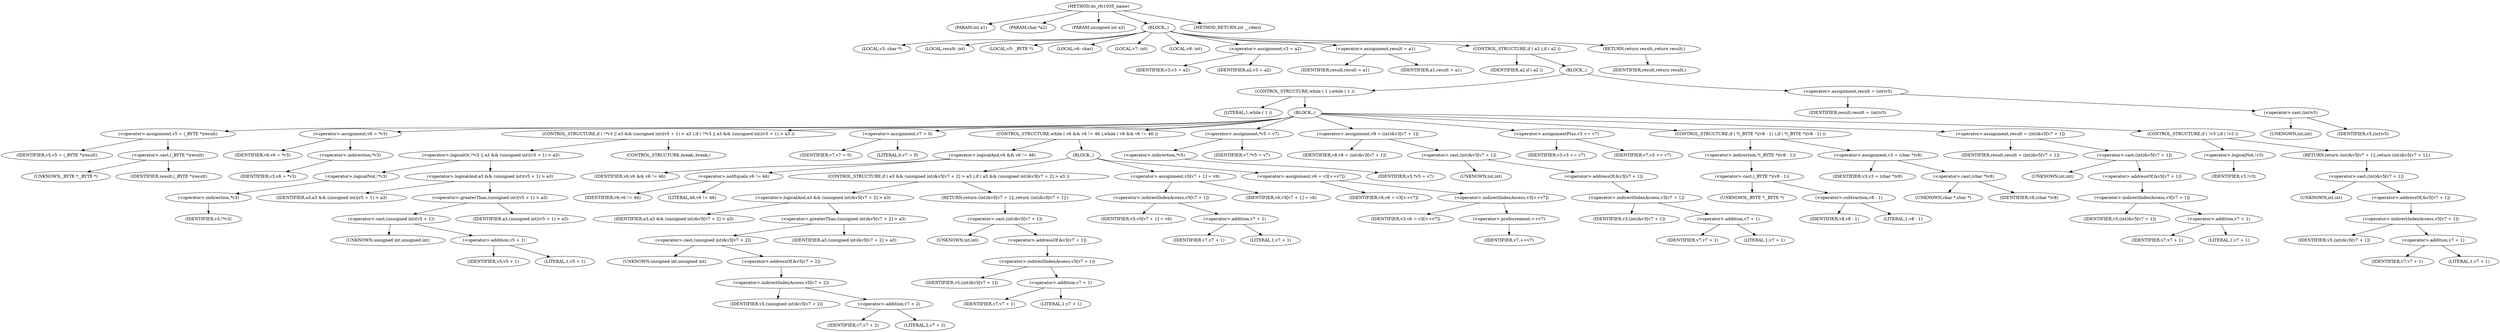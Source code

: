 digraph do_rfc1035_name {  
"1000107" [label = "(METHOD,do_rfc1035_name)" ]
"1000108" [label = "(PARAM,int a1)" ]
"1000109" [label = "(PARAM,char *a2)" ]
"1000110" [label = "(PARAM,unsigned int a3)" ]
"1000111" [label = "(BLOCK,,)" ]
"1000112" [label = "(LOCAL,v3: char *)" ]
"1000113" [label = "(LOCAL,result: int)" ]
"1000114" [label = "(LOCAL,v5: _BYTE *)" ]
"1000115" [label = "(LOCAL,v6: char)" ]
"1000116" [label = "(LOCAL,v7: int)" ]
"1000117" [label = "(LOCAL,v8: int)" ]
"1000118" [label = "(<operator>.assignment,v3 = a2)" ]
"1000119" [label = "(IDENTIFIER,v3,v3 = a2)" ]
"1000120" [label = "(IDENTIFIER,a2,v3 = a2)" ]
"1000121" [label = "(<operator>.assignment,result = a1)" ]
"1000122" [label = "(IDENTIFIER,result,result = a1)" ]
"1000123" [label = "(IDENTIFIER,a1,result = a1)" ]
"1000124" [label = "(CONTROL_STRUCTURE,if ( a2 ),if ( a2 ))" ]
"1000125" [label = "(IDENTIFIER,a2,if ( a2 ))" ]
"1000126" [label = "(BLOCK,,)" ]
"1000127" [label = "(CONTROL_STRUCTURE,while ( 1 ),while ( 1 ))" ]
"1000128" [label = "(LITERAL,1,while ( 1 ))" ]
"1000129" [label = "(BLOCK,,)" ]
"1000130" [label = "(<operator>.assignment,v5 = (_BYTE *)result)" ]
"1000131" [label = "(IDENTIFIER,v5,v5 = (_BYTE *)result)" ]
"1000132" [label = "(<operator>.cast,(_BYTE *)result)" ]
"1000133" [label = "(UNKNOWN,_BYTE *,_BYTE *)" ]
"1000134" [label = "(IDENTIFIER,result,(_BYTE *)result)" ]
"1000135" [label = "(<operator>.assignment,v6 = *v3)" ]
"1000136" [label = "(IDENTIFIER,v6,v6 = *v3)" ]
"1000137" [label = "(<operator>.indirection,*v3)" ]
"1000138" [label = "(IDENTIFIER,v3,v6 = *v3)" ]
"1000139" [label = "(CONTROL_STRUCTURE,if ( !*v3 || a3 && (unsigned int)(v5 + 1) > a3 ),if ( !*v3 || a3 && (unsigned int)(v5 + 1) > a3 ))" ]
"1000140" [label = "(<operator>.logicalOr,!*v3 || a3 && (unsigned int)(v5 + 1) > a3)" ]
"1000141" [label = "(<operator>.logicalNot,!*v3)" ]
"1000142" [label = "(<operator>.indirection,*v3)" ]
"1000143" [label = "(IDENTIFIER,v3,!*v3)" ]
"1000144" [label = "(<operator>.logicalAnd,a3 && (unsigned int)(v5 + 1) > a3)" ]
"1000145" [label = "(IDENTIFIER,a3,a3 && (unsigned int)(v5 + 1) > a3)" ]
"1000146" [label = "(<operator>.greaterThan,(unsigned int)(v5 + 1) > a3)" ]
"1000147" [label = "(<operator>.cast,(unsigned int)(v5 + 1))" ]
"1000148" [label = "(UNKNOWN,unsigned int,unsigned int)" ]
"1000149" [label = "(<operator>.addition,v5 + 1)" ]
"1000150" [label = "(IDENTIFIER,v5,v5 + 1)" ]
"1000151" [label = "(LITERAL,1,v5 + 1)" ]
"1000152" [label = "(IDENTIFIER,a3,(unsigned int)(v5 + 1) > a3)" ]
"1000153" [label = "(CONTROL_STRUCTURE,break;,break;)" ]
"1000154" [label = "(<operator>.assignment,v7 = 0)" ]
"1000155" [label = "(IDENTIFIER,v7,v7 = 0)" ]
"1000156" [label = "(LITERAL,0,v7 = 0)" ]
"1000157" [label = "(CONTROL_STRUCTURE,while ( v6 && v6 != 46 ),while ( v6 && v6 != 46 ))" ]
"1000158" [label = "(<operator>.logicalAnd,v6 && v6 != 46)" ]
"1000159" [label = "(IDENTIFIER,v6,v6 && v6 != 46)" ]
"1000160" [label = "(<operator>.notEquals,v6 != 46)" ]
"1000161" [label = "(IDENTIFIER,v6,v6 != 46)" ]
"1000162" [label = "(LITERAL,46,v6 != 46)" ]
"1000163" [label = "(BLOCK,,)" ]
"1000164" [label = "(CONTROL_STRUCTURE,if ( a3 && (unsigned int)&v5[v7 + 2] > a3 ),if ( a3 && (unsigned int)&v5[v7 + 2] > a3 ))" ]
"1000165" [label = "(<operator>.logicalAnd,a3 && (unsigned int)&v5[v7 + 2] > a3)" ]
"1000166" [label = "(IDENTIFIER,a3,a3 && (unsigned int)&v5[v7 + 2] > a3)" ]
"1000167" [label = "(<operator>.greaterThan,(unsigned int)&v5[v7 + 2] > a3)" ]
"1000168" [label = "(<operator>.cast,(unsigned int)&v5[v7 + 2])" ]
"1000169" [label = "(UNKNOWN,unsigned int,unsigned int)" ]
"1000170" [label = "(<operator>.addressOf,&v5[v7 + 2])" ]
"1000171" [label = "(<operator>.indirectIndexAccess,v5[v7 + 2])" ]
"1000172" [label = "(IDENTIFIER,v5,(unsigned int)&v5[v7 + 2])" ]
"1000173" [label = "(<operator>.addition,v7 + 2)" ]
"1000174" [label = "(IDENTIFIER,v7,v7 + 2)" ]
"1000175" [label = "(LITERAL,2,v7 + 2)" ]
"1000176" [label = "(IDENTIFIER,a3,(unsigned int)&v5[v7 + 2] > a3)" ]
"1000177" [label = "(RETURN,return (int)&v5[v7 + 1];,return (int)&v5[v7 + 1];)" ]
"1000178" [label = "(<operator>.cast,(int)&v5[v7 + 1])" ]
"1000179" [label = "(UNKNOWN,int,int)" ]
"1000180" [label = "(<operator>.addressOf,&v5[v7 + 1])" ]
"1000181" [label = "(<operator>.indirectIndexAccess,v5[v7 + 1])" ]
"1000182" [label = "(IDENTIFIER,v5,(int)&v5[v7 + 1])" ]
"1000183" [label = "(<operator>.addition,v7 + 1)" ]
"1000184" [label = "(IDENTIFIER,v7,v7 + 1)" ]
"1000185" [label = "(LITERAL,1,v7 + 1)" ]
"1000186" [label = "(<operator>.assignment,v5[v7 + 1] = v6)" ]
"1000187" [label = "(<operator>.indirectIndexAccess,v5[v7 + 1])" ]
"1000188" [label = "(IDENTIFIER,v5,v5[v7 + 1] = v6)" ]
"1000189" [label = "(<operator>.addition,v7 + 1)" ]
"1000190" [label = "(IDENTIFIER,v7,v7 + 1)" ]
"1000191" [label = "(LITERAL,1,v7 + 1)" ]
"1000192" [label = "(IDENTIFIER,v6,v5[v7 + 1] = v6)" ]
"1000193" [label = "(<operator>.assignment,v6 = v3[++v7])" ]
"1000194" [label = "(IDENTIFIER,v6,v6 = v3[++v7])" ]
"1000195" [label = "(<operator>.indirectIndexAccess,v3[++v7])" ]
"1000196" [label = "(IDENTIFIER,v3,v6 = v3[++v7])" ]
"1000197" [label = "(<operator>.preIncrement,++v7)" ]
"1000198" [label = "(IDENTIFIER,v7,++v7)" ]
"1000199" [label = "(<operator>.assignment,*v5 = v7)" ]
"1000200" [label = "(<operator>.indirection,*v5)" ]
"1000201" [label = "(IDENTIFIER,v5,*v5 = v7)" ]
"1000202" [label = "(IDENTIFIER,v7,*v5 = v7)" ]
"1000203" [label = "(<operator>.assignment,v8 = (int)&v3[v7 + 1])" ]
"1000204" [label = "(IDENTIFIER,v8,v8 = (int)&v3[v7 + 1])" ]
"1000205" [label = "(<operator>.cast,(int)&v3[v7 + 1])" ]
"1000206" [label = "(UNKNOWN,int,int)" ]
"1000207" [label = "(<operator>.addressOf,&v3[v7 + 1])" ]
"1000208" [label = "(<operator>.indirectIndexAccess,v3[v7 + 1])" ]
"1000209" [label = "(IDENTIFIER,v3,(int)&v3[v7 + 1])" ]
"1000210" [label = "(<operator>.addition,v7 + 1)" ]
"1000211" [label = "(IDENTIFIER,v7,v7 + 1)" ]
"1000212" [label = "(LITERAL,1,v7 + 1)" ]
"1000213" [label = "(<operator>.assignmentPlus,v3 += v7)" ]
"1000214" [label = "(IDENTIFIER,v3,v3 += v7)" ]
"1000215" [label = "(IDENTIFIER,v7,v3 += v7)" ]
"1000216" [label = "(CONTROL_STRUCTURE,if ( *(_BYTE *)(v8 - 1) ),if ( *(_BYTE *)(v8 - 1) ))" ]
"1000217" [label = "(<operator>.indirection,*(_BYTE *)(v8 - 1))" ]
"1000218" [label = "(<operator>.cast,(_BYTE *)(v8 - 1))" ]
"1000219" [label = "(UNKNOWN,_BYTE *,_BYTE *)" ]
"1000220" [label = "(<operator>.subtraction,v8 - 1)" ]
"1000221" [label = "(IDENTIFIER,v8,v8 - 1)" ]
"1000222" [label = "(LITERAL,1,v8 - 1)" ]
"1000223" [label = "(<operator>.assignment,v3 = (char *)v8)" ]
"1000224" [label = "(IDENTIFIER,v3,v3 = (char *)v8)" ]
"1000225" [label = "(<operator>.cast,(char *)v8)" ]
"1000226" [label = "(UNKNOWN,char *,char *)" ]
"1000227" [label = "(IDENTIFIER,v8,(char *)v8)" ]
"1000228" [label = "(<operator>.assignment,result = (int)&v5[v7 + 1])" ]
"1000229" [label = "(IDENTIFIER,result,result = (int)&v5[v7 + 1])" ]
"1000230" [label = "(<operator>.cast,(int)&v5[v7 + 1])" ]
"1000231" [label = "(UNKNOWN,int,int)" ]
"1000232" [label = "(<operator>.addressOf,&v5[v7 + 1])" ]
"1000233" [label = "(<operator>.indirectIndexAccess,v5[v7 + 1])" ]
"1000234" [label = "(IDENTIFIER,v5,(int)&v5[v7 + 1])" ]
"1000235" [label = "(<operator>.addition,v7 + 1)" ]
"1000236" [label = "(IDENTIFIER,v7,v7 + 1)" ]
"1000237" [label = "(LITERAL,1,v7 + 1)" ]
"1000238" [label = "(CONTROL_STRUCTURE,if ( !v3 ),if ( !v3 ))" ]
"1000239" [label = "(<operator>.logicalNot,!v3)" ]
"1000240" [label = "(IDENTIFIER,v3,!v3)" ]
"1000241" [label = "(RETURN,return (int)&v5[v7 + 1];,return (int)&v5[v7 + 1];)" ]
"1000242" [label = "(<operator>.cast,(int)&v5[v7 + 1])" ]
"1000243" [label = "(UNKNOWN,int,int)" ]
"1000244" [label = "(<operator>.addressOf,&v5[v7 + 1])" ]
"1000245" [label = "(<operator>.indirectIndexAccess,v5[v7 + 1])" ]
"1000246" [label = "(IDENTIFIER,v5,(int)&v5[v7 + 1])" ]
"1000247" [label = "(<operator>.addition,v7 + 1)" ]
"1000248" [label = "(IDENTIFIER,v7,v7 + 1)" ]
"1000249" [label = "(LITERAL,1,v7 + 1)" ]
"1000250" [label = "(<operator>.assignment,result = (int)v5)" ]
"1000251" [label = "(IDENTIFIER,result,result = (int)v5)" ]
"1000252" [label = "(<operator>.cast,(int)v5)" ]
"1000253" [label = "(UNKNOWN,int,int)" ]
"1000254" [label = "(IDENTIFIER,v5,(int)v5)" ]
"1000255" [label = "(RETURN,return result;,return result;)" ]
"1000256" [label = "(IDENTIFIER,result,return result;)" ]
"1000257" [label = "(METHOD_RETURN,int __cdecl)" ]
  "1000107" -> "1000108" 
  "1000107" -> "1000109" 
  "1000107" -> "1000110" 
  "1000107" -> "1000111" 
  "1000107" -> "1000257" 
  "1000111" -> "1000112" 
  "1000111" -> "1000113" 
  "1000111" -> "1000114" 
  "1000111" -> "1000115" 
  "1000111" -> "1000116" 
  "1000111" -> "1000117" 
  "1000111" -> "1000118" 
  "1000111" -> "1000121" 
  "1000111" -> "1000124" 
  "1000111" -> "1000255" 
  "1000118" -> "1000119" 
  "1000118" -> "1000120" 
  "1000121" -> "1000122" 
  "1000121" -> "1000123" 
  "1000124" -> "1000125" 
  "1000124" -> "1000126" 
  "1000126" -> "1000127" 
  "1000126" -> "1000250" 
  "1000127" -> "1000128" 
  "1000127" -> "1000129" 
  "1000129" -> "1000130" 
  "1000129" -> "1000135" 
  "1000129" -> "1000139" 
  "1000129" -> "1000154" 
  "1000129" -> "1000157" 
  "1000129" -> "1000199" 
  "1000129" -> "1000203" 
  "1000129" -> "1000213" 
  "1000129" -> "1000216" 
  "1000129" -> "1000228" 
  "1000129" -> "1000238" 
  "1000130" -> "1000131" 
  "1000130" -> "1000132" 
  "1000132" -> "1000133" 
  "1000132" -> "1000134" 
  "1000135" -> "1000136" 
  "1000135" -> "1000137" 
  "1000137" -> "1000138" 
  "1000139" -> "1000140" 
  "1000139" -> "1000153" 
  "1000140" -> "1000141" 
  "1000140" -> "1000144" 
  "1000141" -> "1000142" 
  "1000142" -> "1000143" 
  "1000144" -> "1000145" 
  "1000144" -> "1000146" 
  "1000146" -> "1000147" 
  "1000146" -> "1000152" 
  "1000147" -> "1000148" 
  "1000147" -> "1000149" 
  "1000149" -> "1000150" 
  "1000149" -> "1000151" 
  "1000154" -> "1000155" 
  "1000154" -> "1000156" 
  "1000157" -> "1000158" 
  "1000157" -> "1000163" 
  "1000158" -> "1000159" 
  "1000158" -> "1000160" 
  "1000160" -> "1000161" 
  "1000160" -> "1000162" 
  "1000163" -> "1000164" 
  "1000163" -> "1000186" 
  "1000163" -> "1000193" 
  "1000164" -> "1000165" 
  "1000164" -> "1000177" 
  "1000165" -> "1000166" 
  "1000165" -> "1000167" 
  "1000167" -> "1000168" 
  "1000167" -> "1000176" 
  "1000168" -> "1000169" 
  "1000168" -> "1000170" 
  "1000170" -> "1000171" 
  "1000171" -> "1000172" 
  "1000171" -> "1000173" 
  "1000173" -> "1000174" 
  "1000173" -> "1000175" 
  "1000177" -> "1000178" 
  "1000178" -> "1000179" 
  "1000178" -> "1000180" 
  "1000180" -> "1000181" 
  "1000181" -> "1000182" 
  "1000181" -> "1000183" 
  "1000183" -> "1000184" 
  "1000183" -> "1000185" 
  "1000186" -> "1000187" 
  "1000186" -> "1000192" 
  "1000187" -> "1000188" 
  "1000187" -> "1000189" 
  "1000189" -> "1000190" 
  "1000189" -> "1000191" 
  "1000193" -> "1000194" 
  "1000193" -> "1000195" 
  "1000195" -> "1000196" 
  "1000195" -> "1000197" 
  "1000197" -> "1000198" 
  "1000199" -> "1000200" 
  "1000199" -> "1000202" 
  "1000200" -> "1000201" 
  "1000203" -> "1000204" 
  "1000203" -> "1000205" 
  "1000205" -> "1000206" 
  "1000205" -> "1000207" 
  "1000207" -> "1000208" 
  "1000208" -> "1000209" 
  "1000208" -> "1000210" 
  "1000210" -> "1000211" 
  "1000210" -> "1000212" 
  "1000213" -> "1000214" 
  "1000213" -> "1000215" 
  "1000216" -> "1000217" 
  "1000216" -> "1000223" 
  "1000217" -> "1000218" 
  "1000218" -> "1000219" 
  "1000218" -> "1000220" 
  "1000220" -> "1000221" 
  "1000220" -> "1000222" 
  "1000223" -> "1000224" 
  "1000223" -> "1000225" 
  "1000225" -> "1000226" 
  "1000225" -> "1000227" 
  "1000228" -> "1000229" 
  "1000228" -> "1000230" 
  "1000230" -> "1000231" 
  "1000230" -> "1000232" 
  "1000232" -> "1000233" 
  "1000233" -> "1000234" 
  "1000233" -> "1000235" 
  "1000235" -> "1000236" 
  "1000235" -> "1000237" 
  "1000238" -> "1000239" 
  "1000238" -> "1000241" 
  "1000239" -> "1000240" 
  "1000241" -> "1000242" 
  "1000242" -> "1000243" 
  "1000242" -> "1000244" 
  "1000244" -> "1000245" 
  "1000245" -> "1000246" 
  "1000245" -> "1000247" 
  "1000247" -> "1000248" 
  "1000247" -> "1000249" 
  "1000250" -> "1000251" 
  "1000250" -> "1000252" 
  "1000252" -> "1000253" 
  "1000252" -> "1000254" 
  "1000255" -> "1000256" 
}
